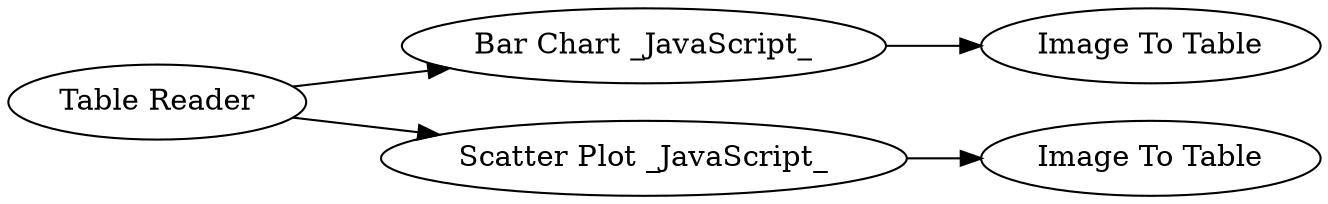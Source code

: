 digraph {
	16 -> 36
	16 -> 35
	35 -> 29
	36 -> 30
	16 [label="Table Reader"]
	35 [label="Scatter Plot _JavaScript_"]
	29 [label="Image To Table"]
	36 [label="Bar Chart _JavaScript_"]
	30 [label="Image To Table"]
	rankdir=LR
}
